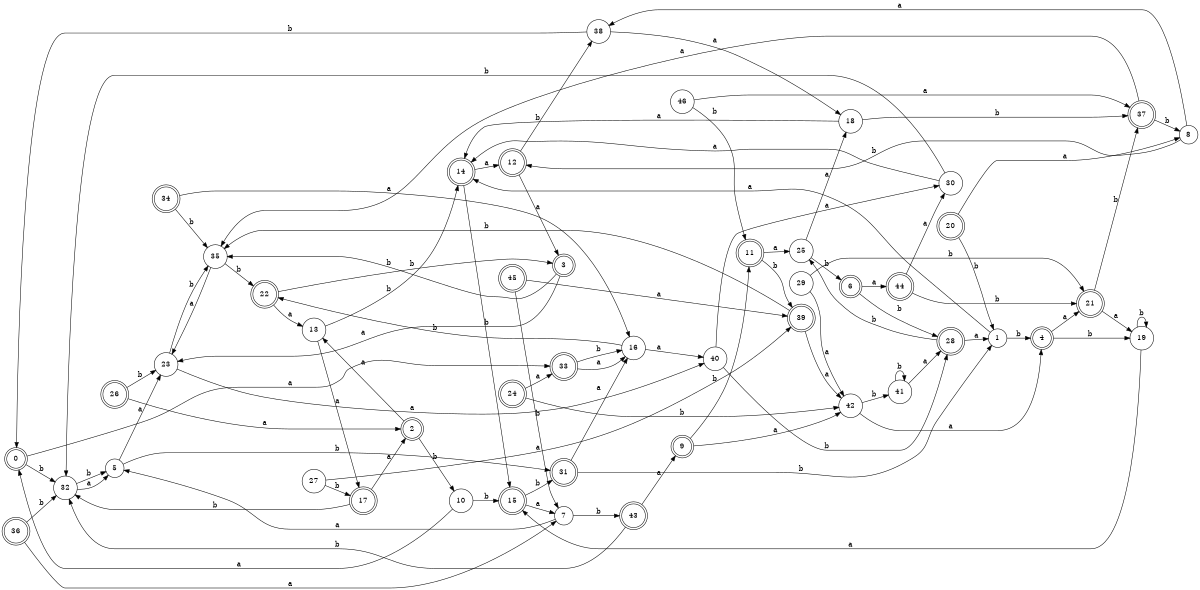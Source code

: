 digraph n38_5 {
__start0 [label="" shape="none"];

rankdir=LR;
size="8,5";

s0 [style="rounded,filled", color="black", fillcolor="white" shape="doublecircle", label="0"];
s1 [style="filled", color="black", fillcolor="white" shape="circle", label="1"];
s2 [style="rounded,filled", color="black", fillcolor="white" shape="doublecircle", label="2"];
s3 [style="rounded,filled", color="black", fillcolor="white" shape="doublecircle", label="3"];
s4 [style="rounded,filled", color="black", fillcolor="white" shape="doublecircle", label="4"];
s5 [style="filled", color="black", fillcolor="white" shape="circle", label="5"];
s6 [style="rounded,filled", color="black", fillcolor="white" shape="doublecircle", label="6"];
s7 [style="filled", color="black", fillcolor="white" shape="circle", label="7"];
s8 [style="filled", color="black", fillcolor="white" shape="circle", label="8"];
s9 [style="rounded,filled", color="black", fillcolor="white" shape="doublecircle", label="9"];
s10 [style="filled", color="black", fillcolor="white" shape="circle", label="10"];
s11 [style="rounded,filled", color="black", fillcolor="white" shape="doublecircle", label="11"];
s12 [style="rounded,filled", color="black", fillcolor="white" shape="doublecircle", label="12"];
s13 [style="filled", color="black", fillcolor="white" shape="circle", label="13"];
s14 [style="rounded,filled", color="black", fillcolor="white" shape="doublecircle", label="14"];
s15 [style="rounded,filled", color="black", fillcolor="white" shape="doublecircle", label="15"];
s16 [style="filled", color="black", fillcolor="white" shape="circle", label="16"];
s17 [style="rounded,filled", color="black", fillcolor="white" shape="doublecircle", label="17"];
s18 [style="filled", color="black", fillcolor="white" shape="circle", label="18"];
s19 [style="filled", color="black", fillcolor="white" shape="circle", label="19"];
s20 [style="rounded,filled", color="black", fillcolor="white" shape="doublecircle", label="20"];
s21 [style="rounded,filled", color="black", fillcolor="white" shape="doublecircle", label="21"];
s22 [style="rounded,filled", color="black", fillcolor="white" shape="doublecircle", label="22"];
s23 [style="filled", color="black", fillcolor="white" shape="circle", label="23"];
s24 [style="rounded,filled", color="black", fillcolor="white" shape="doublecircle", label="24"];
s25 [style="filled", color="black", fillcolor="white" shape="circle", label="25"];
s26 [style="rounded,filled", color="black", fillcolor="white" shape="doublecircle", label="26"];
s27 [style="filled", color="black", fillcolor="white" shape="circle", label="27"];
s28 [style="rounded,filled", color="black", fillcolor="white" shape="doublecircle", label="28"];
s29 [style="filled", color="black", fillcolor="white" shape="circle", label="29"];
s30 [style="filled", color="black", fillcolor="white" shape="circle", label="30"];
s31 [style="rounded,filled", color="black", fillcolor="white" shape="doublecircle", label="31"];
s32 [style="filled", color="black", fillcolor="white" shape="circle", label="32"];
s33 [style="rounded,filled", color="black", fillcolor="white" shape="doublecircle", label="33"];
s34 [style="rounded,filled", color="black", fillcolor="white" shape="doublecircle", label="34"];
s35 [style="filled", color="black", fillcolor="white" shape="circle", label="35"];
s36 [style="rounded,filled", color="black", fillcolor="white" shape="doublecircle", label="36"];
s37 [style="rounded,filled", color="black", fillcolor="white" shape="doublecircle", label="37"];
s38 [style="filled", color="black", fillcolor="white" shape="circle", label="38"];
s39 [style="rounded,filled", color="black", fillcolor="white" shape="doublecircle", label="39"];
s40 [style="filled", color="black", fillcolor="white" shape="circle", label="40"];
s41 [style="filled", color="black", fillcolor="white" shape="circle", label="41"];
s42 [style="filled", color="black", fillcolor="white" shape="circle", label="42"];
s43 [style="rounded,filled", color="black", fillcolor="white" shape="doublecircle", label="43"];
s44 [style="rounded,filled", color="black", fillcolor="white" shape="doublecircle", label="44"];
s45 [style="rounded,filled", color="black", fillcolor="white" shape="doublecircle", label="45"];
s46 [style="filled", color="black", fillcolor="white" shape="circle", label="46"];
s0 -> s33 [label="a"];
s0 -> s32 [label="b"];
s1 -> s14 [label="a"];
s1 -> s4 [label="b"];
s2 -> s13 [label="a"];
s2 -> s10 [label="b"];
s3 -> s23 [label="a"];
s3 -> s35 [label="b"];
s4 -> s21 [label="a"];
s4 -> s19 [label="b"];
s5 -> s23 [label="a"];
s5 -> s31 [label="b"];
s6 -> s44 [label="a"];
s6 -> s28 [label="b"];
s7 -> s5 [label="a"];
s7 -> s43 [label="b"];
s8 -> s38 [label="a"];
s8 -> s12 [label="b"];
s9 -> s42 [label="a"];
s9 -> s11 [label="b"];
s10 -> s0 [label="a"];
s10 -> s15 [label="b"];
s11 -> s25 [label="a"];
s11 -> s39 [label="b"];
s12 -> s3 [label="a"];
s12 -> s38 [label="b"];
s13 -> s17 [label="a"];
s13 -> s14 [label="b"];
s14 -> s12 [label="a"];
s14 -> s15 [label="b"];
s15 -> s7 [label="a"];
s15 -> s31 [label="b"];
s16 -> s40 [label="a"];
s16 -> s22 [label="b"];
s17 -> s2 [label="a"];
s17 -> s32 [label="b"];
s18 -> s14 [label="a"];
s18 -> s37 [label="b"];
s19 -> s15 [label="a"];
s19 -> s19 [label="b"];
s20 -> s8 [label="a"];
s20 -> s1 [label="b"];
s21 -> s19 [label="a"];
s21 -> s37 [label="b"];
s22 -> s13 [label="a"];
s22 -> s3 [label="b"];
s23 -> s40 [label="a"];
s23 -> s35 [label="b"];
s24 -> s33 [label="a"];
s24 -> s42 [label="b"];
s25 -> s18 [label="a"];
s25 -> s6 [label="b"];
s26 -> s2 [label="a"];
s26 -> s23 [label="b"];
s27 -> s39 [label="a"];
s27 -> s17 [label="b"];
s28 -> s1 [label="a"];
s28 -> s25 [label="b"];
s29 -> s42 [label="a"];
s29 -> s21 [label="b"];
s30 -> s14 [label="a"];
s30 -> s32 [label="b"];
s31 -> s16 [label="a"];
s31 -> s1 [label="b"];
s32 -> s5 [label="a"];
s32 -> s5 [label="b"];
s33 -> s16 [label="a"];
s33 -> s16 [label="b"];
s34 -> s16 [label="a"];
s34 -> s35 [label="b"];
s35 -> s23 [label="a"];
s35 -> s22 [label="b"];
s36 -> s7 [label="a"];
s36 -> s32 [label="b"];
s37 -> s35 [label="a"];
s37 -> s8 [label="b"];
s38 -> s18 [label="a"];
s38 -> s0 [label="b"];
s39 -> s42 [label="a"];
s39 -> s35 [label="b"];
s40 -> s30 [label="a"];
s40 -> s28 [label="b"];
s41 -> s28 [label="a"];
s41 -> s41 [label="b"];
s42 -> s4 [label="a"];
s42 -> s41 [label="b"];
s43 -> s9 [label="a"];
s43 -> s32 [label="b"];
s44 -> s30 [label="a"];
s44 -> s21 [label="b"];
s45 -> s39 [label="a"];
s45 -> s7 [label="b"];
s46 -> s37 [label="a"];
s46 -> s11 [label="b"];

}